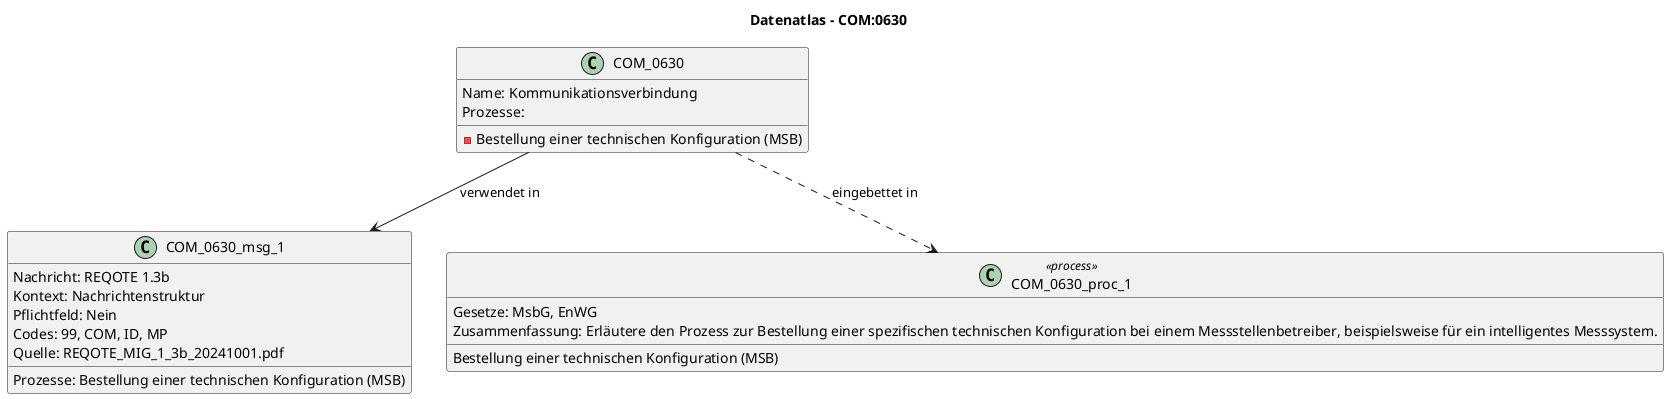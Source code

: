 @startuml
title Datenatlas – COM:0630
class COM_0630 {
  Name: Kommunikationsverbindung
  Prozesse:
    - Bestellung einer technischen Konfiguration (MSB)
}
class COM_0630_msg_1 {
  Nachricht: REQOTE 1.3b
  Kontext: Nachrichtenstruktur
  Pflichtfeld: Nein
  Codes: 99, COM, ID, MP
  Prozesse: Bestellung einer technischen Konfiguration (MSB)
  Quelle: REQOTE_MIG_1_3b_20241001.pdf
}
COM_0630 --> COM_0630_msg_1 : verwendet in
class COM_0630_proc_1 <<process>> {
  Bestellung einer technischen Konfiguration (MSB)
  Gesetze: MsbG, EnWG
  Zusammenfassung: Erläutere den Prozess zur Bestellung einer spezifischen technischen Konfiguration bei einem Messstellenbetreiber, beispielsweise für ein intelligentes Messsystem.
}
COM_0630 ..> COM_0630_proc_1 : eingebettet in
@enduml